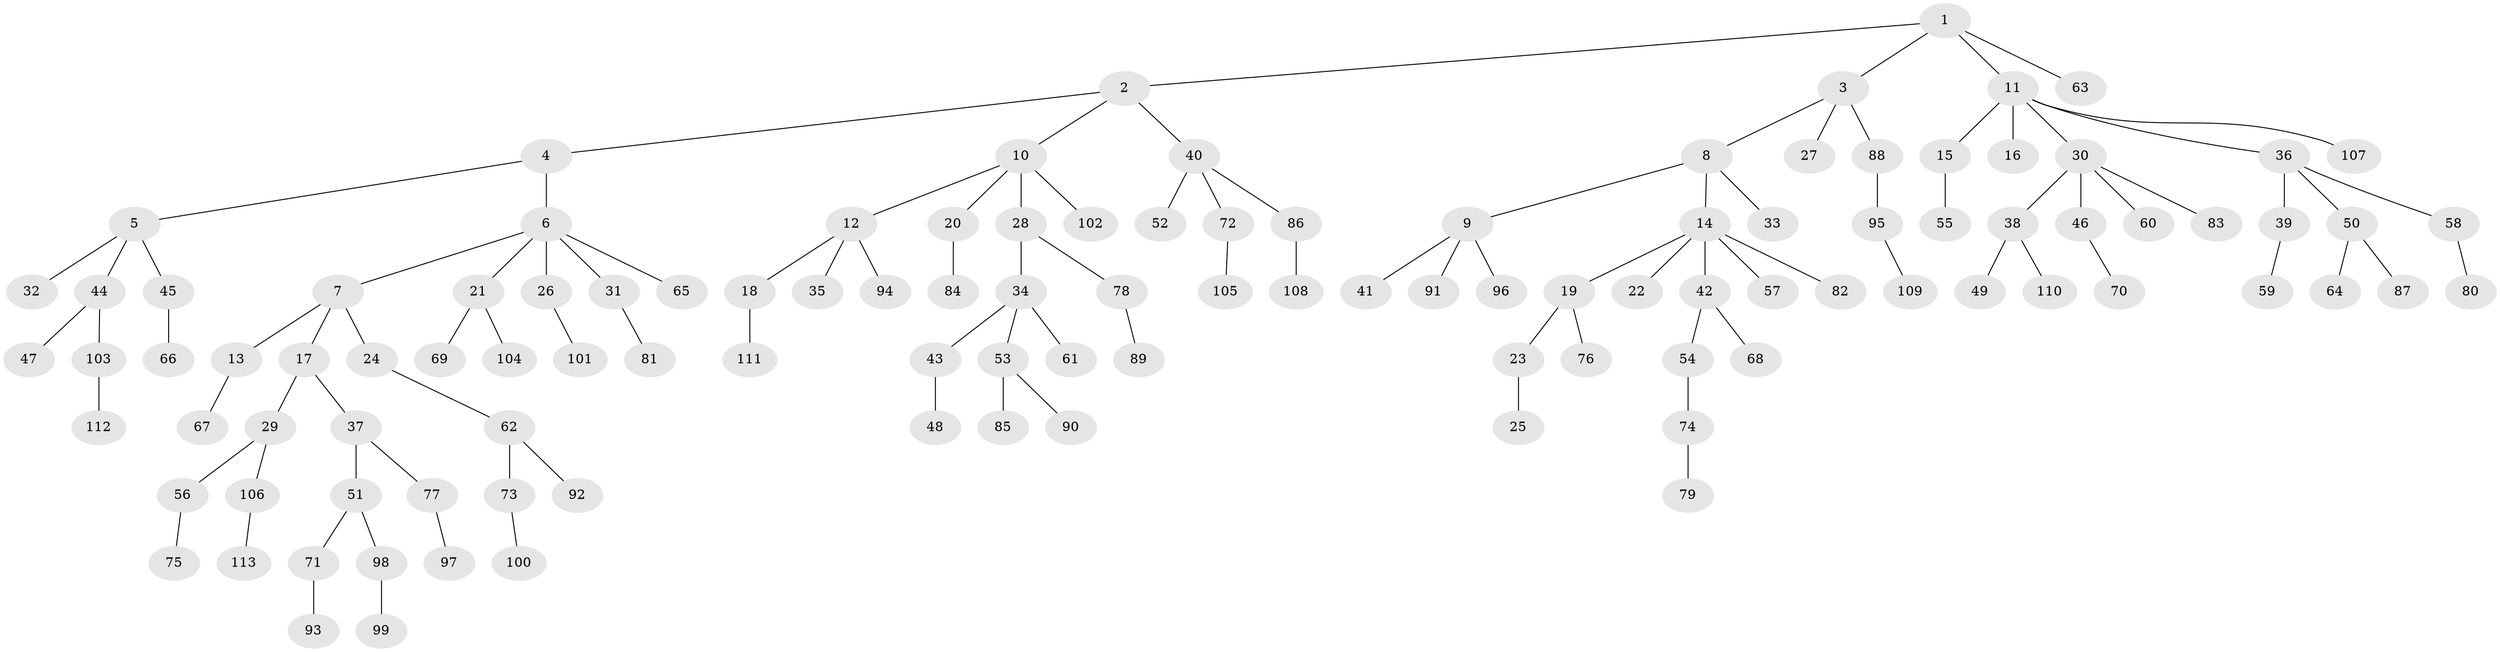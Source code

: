 // Generated by graph-tools (version 1.1) at 2025/26/03/09/25 03:26:31]
// undirected, 113 vertices, 112 edges
graph export_dot {
graph [start="1"]
  node [color=gray90,style=filled];
  1;
  2;
  3;
  4;
  5;
  6;
  7;
  8;
  9;
  10;
  11;
  12;
  13;
  14;
  15;
  16;
  17;
  18;
  19;
  20;
  21;
  22;
  23;
  24;
  25;
  26;
  27;
  28;
  29;
  30;
  31;
  32;
  33;
  34;
  35;
  36;
  37;
  38;
  39;
  40;
  41;
  42;
  43;
  44;
  45;
  46;
  47;
  48;
  49;
  50;
  51;
  52;
  53;
  54;
  55;
  56;
  57;
  58;
  59;
  60;
  61;
  62;
  63;
  64;
  65;
  66;
  67;
  68;
  69;
  70;
  71;
  72;
  73;
  74;
  75;
  76;
  77;
  78;
  79;
  80;
  81;
  82;
  83;
  84;
  85;
  86;
  87;
  88;
  89;
  90;
  91;
  92;
  93;
  94;
  95;
  96;
  97;
  98;
  99;
  100;
  101;
  102;
  103;
  104;
  105;
  106;
  107;
  108;
  109;
  110;
  111;
  112;
  113;
  1 -- 2;
  1 -- 3;
  1 -- 11;
  1 -- 63;
  2 -- 4;
  2 -- 10;
  2 -- 40;
  3 -- 8;
  3 -- 27;
  3 -- 88;
  4 -- 5;
  4 -- 6;
  5 -- 32;
  5 -- 44;
  5 -- 45;
  6 -- 7;
  6 -- 21;
  6 -- 26;
  6 -- 31;
  6 -- 65;
  7 -- 13;
  7 -- 17;
  7 -- 24;
  8 -- 9;
  8 -- 14;
  8 -- 33;
  9 -- 41;
  9 -- 91;
  9 -- 96;
  10 -- 12;
  10 -- 20;
  10 -- 28;
  10 -- 102;
  11 -- 15;
  11 -- 16;
  11 -- 30;
  11 -- 36;
  11 -- 107;
  12 -- 18;
  12 -- 35;
  12 -- 94;
  13 -- 67;
  14 -- 19;
  14 -- 22;
  14 -- 42;
  14 -- 57;
  14 -- 82;
  15 -- 55;
  17 -- 29;
  17 -- 37;
  18 -- 111;
  19 -- 23;
  19 -- 76;
  20 -- 84;
  21 -- 69;
  21 -- 104;
  23 -- 25;
  24 -- 62;
  26 -- 101;
  28 -- 34;
  28 -- 78;
  29 -- 56;
  29 -- 106;
  30 -- 38;
  30 -- 46;
  30 -- 60;
  30 -- 83;
  31 -- 81;
  34 -- 43;
  34 -- 53;
  34 -- 61;
  36 -- 39;
  36 -- 50;
  36 -- 58;
  37 -- 51;
  37 -- 77;
  38 -- 49;
  38 -- 110;
  39 -- 59;
  40 -- 52;
  40 -- 72;
  40 -- 86;
  42 -- 54;
  42 -- 68;
  43 -- 48;
  44 -- 47;
  44 -- 103;
  45 -- 66;
  46 -- 70;
  50 -- 64;
  50 -- 87;
  51 -- 71;
  51 -- 98;
  53 -- 85;
  53 -- 90;
  54 -- 74;
  56 -- 75;
  58 -- 80;
  62 -- 73;
  62 -- 92;
  71 -- 93;
  72 -- 105;
  73 -- 100;
  74 -- 79;
  77 -- 97;
  78 -- 89;
  86 -- 108;
  88 -- 95;
  95 -- 109;
  98 -- 99;
  103 -- 112;
  106 -- 113;
}
